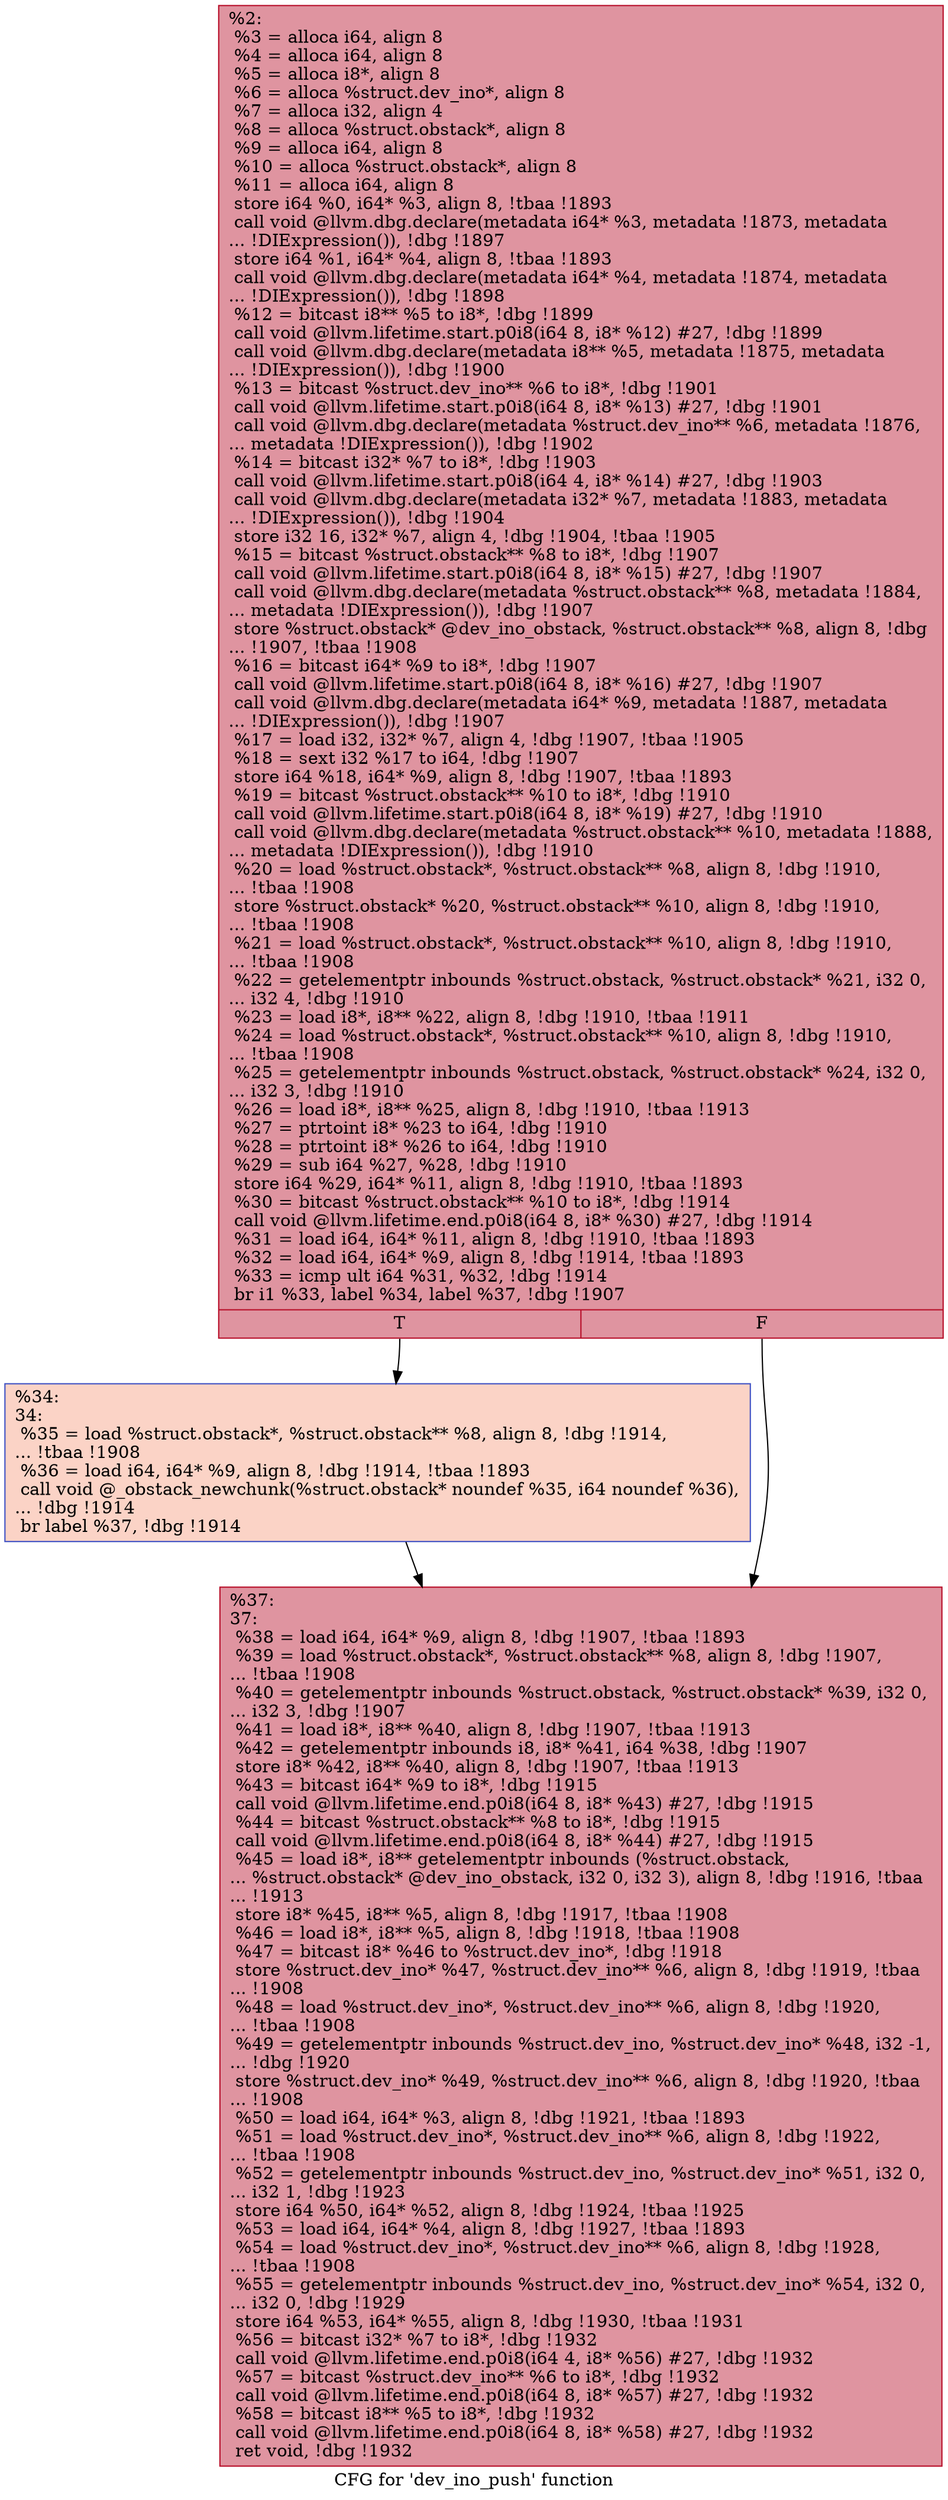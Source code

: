 digraph "CFG for 'dev_ino_push' function" {
	label="CFG for 'dev_ino_push' function";

	Node0x1f77880 [shape=record,color="#b70d28ff", style=filled, fillcolor="#b70d2870",label="{%2:\l  %3 = alloca i64, align 8\l  %4 = alloca i64, align 8\l  %5 = alloca i8*, align 8\l  %6 = alloca %struct.dev_ino*, align 8\l  %7 = alloca i32, align 4\l  %8 = alloca %struct.obstack*, align 8\l  %9 = alloca i64, align 8\l  %10 = alloca %struct.obstack*, align 8\l  %11 = alloca i64, align 8\l  store i64 %0, i64* %3, align 8, !tbaa !1893\l  call void @llvm.dbg.declare(metadata i64* %3, metadata !1873, metadata\l... !DIExpression()), !dbg !1897\l  store i64 %1, i64* %4, align 8, !tbaa !1893\l  call void @llvm.dbg.declare(metadata i64* %4, metadata !1874, metadata\l... !DIExpression()), !dbg !1898\l  %12 = bitcast i8** %5 to i8*, !dbg !1899\l  call void @llvm.lifetime.start.p0i8(i64 8, i8* %12) #27, !dbg !1899\l  call void @llvm.dbg.declare(metadata i8** %5, metadata !1875, metadata\l... !DIExpression()), !dbg !1900\l  %13 = bitcast %struct.dev_ino** %6 to i8*, !dbg !1901\l  call void @llvm.lifetime.start.p0i8(i64 8, i8* %13) #27, !dbg !1901\l  call void @llvm.dbg.declare(metadata %struct.dev_ino** %6, metadata !1876,\l... metadata !DIExpression()), !dbg !1902\l  %14 = bitcast i32* %7 to i8*, !dbg !1903\l  call void @llvm.lifetime.start.p0i8(i64 4, i8* %14) #27, !dbg !1903\l  call void @llvm.dbg.declare(metadata i32* %7, metadata !1883, metadata\l... !DIExpression()), !dbg !1904\l  store i32 16, i32* %7, align 4, !dbg !1904, !tbaa !1905\l  %15 = bitcast %struct.obstack** %8 to i8*, !dbg !1907\l  call void @llvm.lifetime.start.p0i8(i64 8, i8* %15) #27, !dbg !1907\l  call void @llvm.dbg.declare(metadata %struct.obstack** %8, metadata !1884,\l... metadata !DIExpression()), !dbg !1907\l  store %struct.obstack* @dev_ino_obstack, %struct.obstack** %8, align 8, !dbg\l... !1907, !tbaa !1908\l  %16 = bitcast i64* %9 to i8*, !dbg !1907\l  call void @llvm.lifetime.start.p0i8(i64 8, i8* %16) #27, !dbg !1907\l  call void @llvm.dbg.declare(metadata i64* %9, metadata !1887, metadata\l... !DIExpression()), !dbg !1907\l  %17 = load i32, i32* %7, align 4, !dbg !1907, !tbaa !1905\l  %18 = sext i32 %17 to i64, !dbg !1907\l  store i64 %18, i64* %9, align 8, !dbg !1907, !tbaa !1893\l  %19 = bitcast %struct.obstack** %10 to i8*, !dbg !1910\l  call void @llvm.lifetime.start.p0i8(i64 8, i8* %19) #27, !dbg !1910\l  call void @llvm.dbg.declare(metadata %struct.obstack** %10, metadata !1888,\l... metadata !DIExpression()), !dbg !1910\l  %20 = load %struct.obstack*, %struct.obstack** %8, align 8, !dbg !1910,\l... !tbaa !1908\l  store %struct.obstack* %20, %struct.obstack** %10, align 8, !dbg !1910,\l... !tbaa !1908\l  %21 = load %struct.obstack*, %struct.obstack** %10, align 8, !dbg !1910,\l... !tbaa !1908\l  %22 = getelementptr inbounds %struct.obstack, %struct.obstack* %21, i32 0,\l... i32 4, !dbg !1910\l  %23 = load i8*, i8** %22, align 8, !dbg !1910, !tbaa !1911\l  %24 = load %struct.obstack*, %struct.obstack** %10, align 8, !dbg !1910,\l... !tbaa !1908\l  %25 = getelementptr inbounds %struct.obstack, %struct.obstack* %24, i32 0,\l... i32 3, !dbg !1910\l  %26 = load i8*, i8** %25, align 8, !dbg !1910, !tbaa !1913\l  %27 = ptrtoint i8* %23 to i64, !dbg !1910\l  %28 = ptrtoint i8* %26 to i64, !dbg !1910\l  %29 = sub i64 %27, %28, !dbg !1910\l  store i64 %29, i64* %11, align 8, !dbg !1910, !tbaa !1893\l  %30 = bitcast %struct.obstack** %10 to i8*, !dbg !1914\l  call void @llvm.lifetime.end.p0i8(i64 8, i8* %30) #27, !dbg !1914\l  %31 = load i64, i64* %11, align 8, !dbg !1910, !tbaa !1893\l  %32 = load i64, i64* %9, align 8, !dbg !1914, !tbaa !1893\l  %33 = icmp ult i64 %31, %32, !dbg !1914\l  br i1 %33, label %34, label %37, !dbg !1907\l|{<s0>T|<s1>F}}"];
	Node0x1f77880:s0 -> Node0x1f77910;
	Node0x1f77880:s1 -> Node0x1f77960;
	Node0x1f77910 [shape=record,color="#3d50c3ff", style=filled, fillcolor="#f59c7d70",label="{%34:\l34:                                               \l  %35 = load %struct.obstack*, %struct.obstack** %8, align 8, !dbg !1914,\l... !tbaa !1908\l  %36 = load i64, i64* %9, align 8, !dbg !1914, !tbaa !1893\l  call void @_obstack_newchunk(%struct.obstack* noundef %35, i64 noundef %36),\l... !dbg !1914\l  br label %37, !dbg !1914\l}"];
	Node0x1f77910 -> Node0x1f77960;
	Node0x1f77960 [shape=record,color="#b70d28ff", style=filled, fillcolor="#b70d2870",label="{%37:\l37:                                               \l  %38 = load i64, i64* %9, align 8, !dbg !1907, !tbaa !1893\l  %39 = load %struct.obstack*, %struct.obstack** %8, align 8, !dbg !1907,\l... !tbaa !1908\l  %40 = getelementptr inbounds %struct.obstack, %struct.obstack* %39, i32 0,\l... i32 3, !dbg !1907\l  %41 = load i8*, i8** %40, align 8, !dbg !1907, !tbaa !1913\l  %42 = getelementptr inbounds i8, i8* %41, i64 %38, !dbg !1907\l  store i8* %42, i8** %40, align 8, !dbg !1907, !tbaa !1913\l  %43 = bitcast i64* %9 to i8*, !dbg !1915\l  call void @llvm.lifetime.end.p0i8(i64 8, i8* %43) #27, !dbg !1915\l  %44 = bitcast %struct.obstack** %8 to i8*, !dbg !1915\l  call void @llvm.lifetime.end.p0i8(i64 8, i8* %44) #27, !dbg !1915\l  %45 = load i8*, i8** getelementptr inbounds (%struct.obstack,\l... %struct.obstack* @dev_ino_obstack, i32 0, i32 3), align 8, !dbg !1916, !tbaa\l... !1913\l  store i8* %45, i8** %5, align 8, !dbg !1917, !tbaa !1908\l  %46 = load i8*, i8** %5, align 8, !dbg !1918, !tbaa !1908\l  %47 = bitcast i8* %46 to %struct.dev_ino*, !dbg !1918\l  store %struct.dev_ino* %47, %struct.dev_ino** %6, align 8, !dbg !1919, !tbaa\l... !1908\l  %48 = load %struct.dev_ino*, %struct.dev_ino** %6, align 8, !dbg !1920,\l... !tbaa !1908\l  %49 = getelementptr inbounds %struct.dev_ino, %struct.dev_ino* %48, i32 -1,\l... !dbg !1920\l  store %struct.dev_ino* %49, %struct.dev_ino** %6, align 8, !dbg !1920, !tbaa\l... !1908\l  %50 = load i64, i64* %3, align 8, !dbg !1921, !tbaa !1893\l  %51 = load %struct.dev_ino*, %struct.dev_ino** %6, align 8, !dbg !1922,\l... !tbaa !1908\l  %52 = getelementptr inbounds %struct.dev_ino, %struct.dev_ino* %51, i32 0,\l... i32 1, !dbg !1923\l  store i64 %50, i64* %52, align 8, !dbg !1924, !tbaa !1925\l  %53 = load i64, i64* %4, align 8, !dbg !1927, !tbaa !1893\l  %54 = load %struct.dev_ino*, %struct.dev_ino** %6, align 8, !dbg !1928,\l... !tbaa !1908\l  %55 = getelementptr inbounds %struct.dev_ino, %struct.dev_ino* %54, i32 0,\l... i32 0, !dbg !1929\l  store i64 %53, i64* %55, align 8, !dbg !1930, !tbaa !1931\l  %56 = bitcast i32* %7 to i8*, !dbg !1932\l  call void @llvm.lifetime.end.p0i8(i64 4, i8* %56) #27, !dbg !1932\l  %57 = bitcast %struct.dev_ino** %6 to i8*, !dbg !1932\l  call void @llvm.lifetime.end.p0i8(i64 8, i8* %57) #27, !dbg !1932\l  %58 = bitcast i8** %5 to i8*, !dbg !1932\l  call void @llvm.lifetime.end.p0i8(i64 8, i8* %58) #27, !dbg !1932\l  ret void, !dbg !1932\l}"];
}
